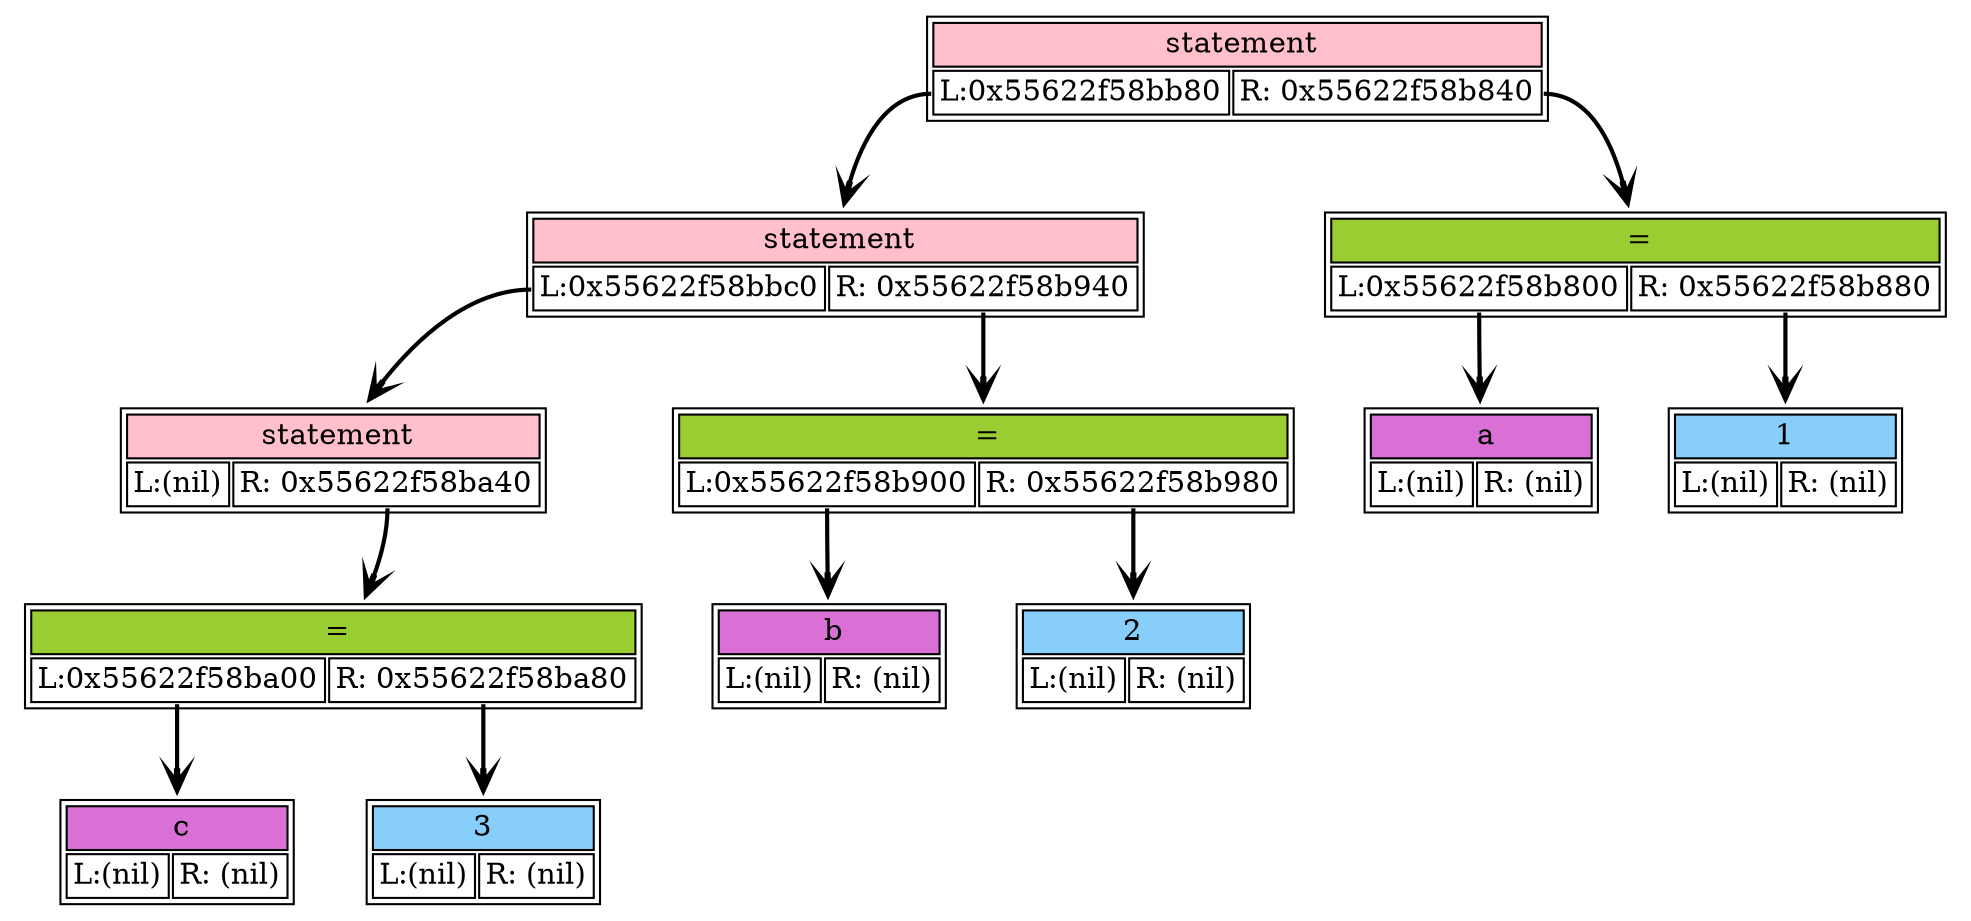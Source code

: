 digraph dump_graph {
	rankdir=TV; 
node0x55622f58bbc0 [shape=plaintext
					label=<<table border='1' cellborder='1'>
			<tr><td colspan="2" bgcolor="pink" > statement</td></tr>
					<tr><td port= "lchild">L:(nil)</td><td port="rchild">R: 0x55622f58ba40</td></tr>
				</table>>];
		node0x55622f58bbc0:rchild -> node0x55622f58ba40[style=bold, arrowhead=vee];
node0x55622f58ba00 [shape=plaintext
					label=<<table border='1' cellborder='1'>
			<tr><td colspan="2" bgcolor="orchid" > c</td></tr>
					<tr><td port= "lchild">L:(nil)</td><td port="rchild">R: (nil)</td></tr>
				</table>>];
node0x55622f58ba40 [shape=plaintext
					label=<<table border='1' cellborder='1'>
			<tr><td colspan="2" bgcolor="olivedrab3" > =</td></tr>
					<tr><td port= "lchild">L:0x55622f58ba00</td><td port="rchild">R: 0x55622f58ba80</td></tr>
				</table>>];
		node0x55622f58ba40:lchild -> node0x55622f58ba00[style=bold, arrowhead=vee];
		node0x55622f58ba40:rchild -> node0x55622f58ba80[style=bold, arrowhead=vee];
node0x55622f58ba80 [shape=plaintext
					label=<<table border='1' cellborder='1'>
			<tr><td colspan="2" bgcolor="lightskyblue" >3</td></tr>
					<tr><td port= "lchild">L:(nil)</td><td port="rchild">R: (nil)</td></tr>
				</table>>];
node0x55622f58bb80 [shape=plaintext
					label=<<table border='1' cellborder='1'>
			<tr><td colspan="2" bgcolor="pink" > statement</td></tr>
					<tr><td port= "lchild">L:0x55622f58bbc0</td><td port="rchild">R: 0x55622f58b940</td></tr>
				</table>>];
		node0x55622f58bb80:lchild -> node0x55622f58bbc0[style=bold, arrowhead=vee];
		node0x55622f58bb80:rchild -> node0x55622f58b940[style=bold, arrowhead=vee];
node0x55622f58b900 [shape=plaintext
					label=<<table border='1' cellborder='1'>
			<tr><td colspan="2" bgcolor="orchid" > b</td></tr>
					<tr><td port= "lchild">L:(nil)</td><td port="rchild">R: (nil)</td></tr>
				</table>>];
node0x55622f58b940 [shape=plaintext
					label=<<table border='1' cellborder='1'>
			<tr><td colspan="2" bgcolor="olivedrab3" > =</td></tr>
					<tr><td port= "lchild">L:0x55622f58b900</td><td port="rchild">R: 0x55622f58b980</td></tr>
				</table>>];
		node0x55622f58b940:lchild -> node0x55622f58b900[style=bold, arrowhead=vee];
		node0x55622f58b940:rchild -> node0x55622f58b980[style=bold, arrowhead=vee];
node0x55622f58b980 [shape=plaintext
					label=<<table border='1' cellborder='1'>
			<tr><td colspan="2" bgcolor="lightskyblue" >2</td></tr>
					<tr><td port= "lchild">L:(nil)</td><td port="rchild">R: (nil)</td></tr>
				</table>>];
node0x55622f58bb40 [shape=plaintext
					label=<<table border='1' cellborder='1'>
			<tr><td colspan="2" bgcolor="pink" > statement</td></tr>
					<tr><td port= "lchild">L:0x55622f58bb80</td><td port="rchild">R: 0x55622f58b840</td></tr>
				</table>>];
		node0x55622f58bb40:lchild -> node0x55622f58bb80[style=bold, arrowhead=vee];
		node0x55622f58bb40:rchild -> node0x55622f58b840[style=bold, arrowhead=vee];
node0x55622f58b800 [shape=plaintext
					label=<<table border='1' cellborder='1'>
			<tr><td colspan="2" bgcolor="orchid" > a</td></tr>
					<tr><td port= "lchild">L:(nil)</td><td port="rchild">R: (nil)</td></tr>
				</table>>];
node0x55622f58b840 [shape=plaintext
					label=<<table border='1' cellborder='1'>
			<tr><td colspan="2" bgcolor="olivedrab3" > =</td></tr>
					<tr><td port= "lchild">L:0x55622f58b800</td><td port="rchild">R: 0x55622f58b880</td></tr>
				</table>>];
		node0x55622f58b840:lchild -> node0x55622f58b800[style=bold, arrowhead=vee];
		node0x55622f58b840:rchild -> node0x55622f58b880[style=bold, arrowhead=vee];
node0x55622f58b880 [shape=plaintext
					label=<<table border='1' cellborder='1'>
			<tr><td colspan="2" bgcolor="lightskyblue" >1</td></tr>
					<tr><td port= "lchild">L:(nil)</td><td port="rchild">R: (nil)</td></tr>
				</table>>];
}

